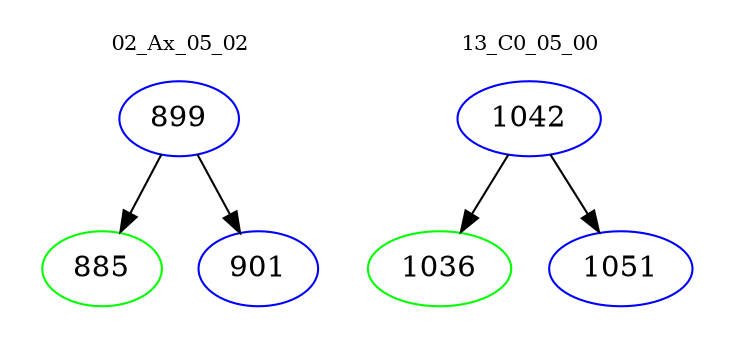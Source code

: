 digraph{
subgraph cluster_0 {
color = white
label = "02_Ax_05_02";
fontsize=10;
T0_899 [label="899", color="blue"]
T0_899 -> T0_885 [color="black"]
T0_885 [label="885", color="green"]
T0_899 -> T0_901 [color="black"]
T0_901 [label="901", color="blue"]
}
subgraph cluster_1 {
color = white
label = "13_C0_05_00";
fontsize=10;
T1_1042 [label="1042", color="blue"]
T1_1042 -> T1_1036 [color="black"]
T1_1036 [label="1036", color="green"]
T1_1042 -> T1_1051 [color="black"]
T1_1051 [label="1051", color="blue"]
}
}
